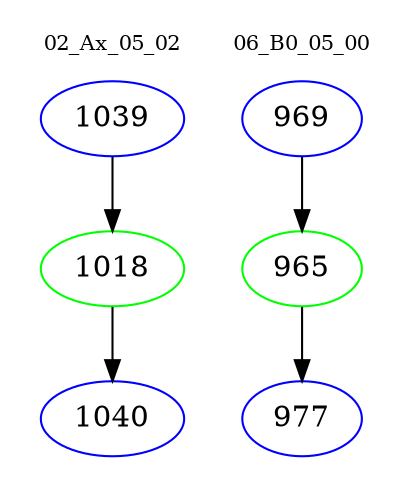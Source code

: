 digraph{
subgraph cluster_0 {
color = white
label = "02_Ax_05_02";
fontsize=10;
T0_1039 [label="1039", color="blue"]
T0_1039 -> T0_1018 [color="black"]
T0_1018 [label="1018", color="green"]
T0_1018 -> T0_1040 [color="black"]
T0_1040 [label="1040", color="blue"]
}
subgraph cluster_1 {
color = white
label = "06_B0_05_00";
fontsize=10;
T1_969 [label="969", color="blue"]
T1_969 -> T1_965 [color="black"]
T1_965 [label="965", color="green"]
T1_965 -> T1_977 [color="black"]
T1_977 [label="977", color="blue"]
}
}
